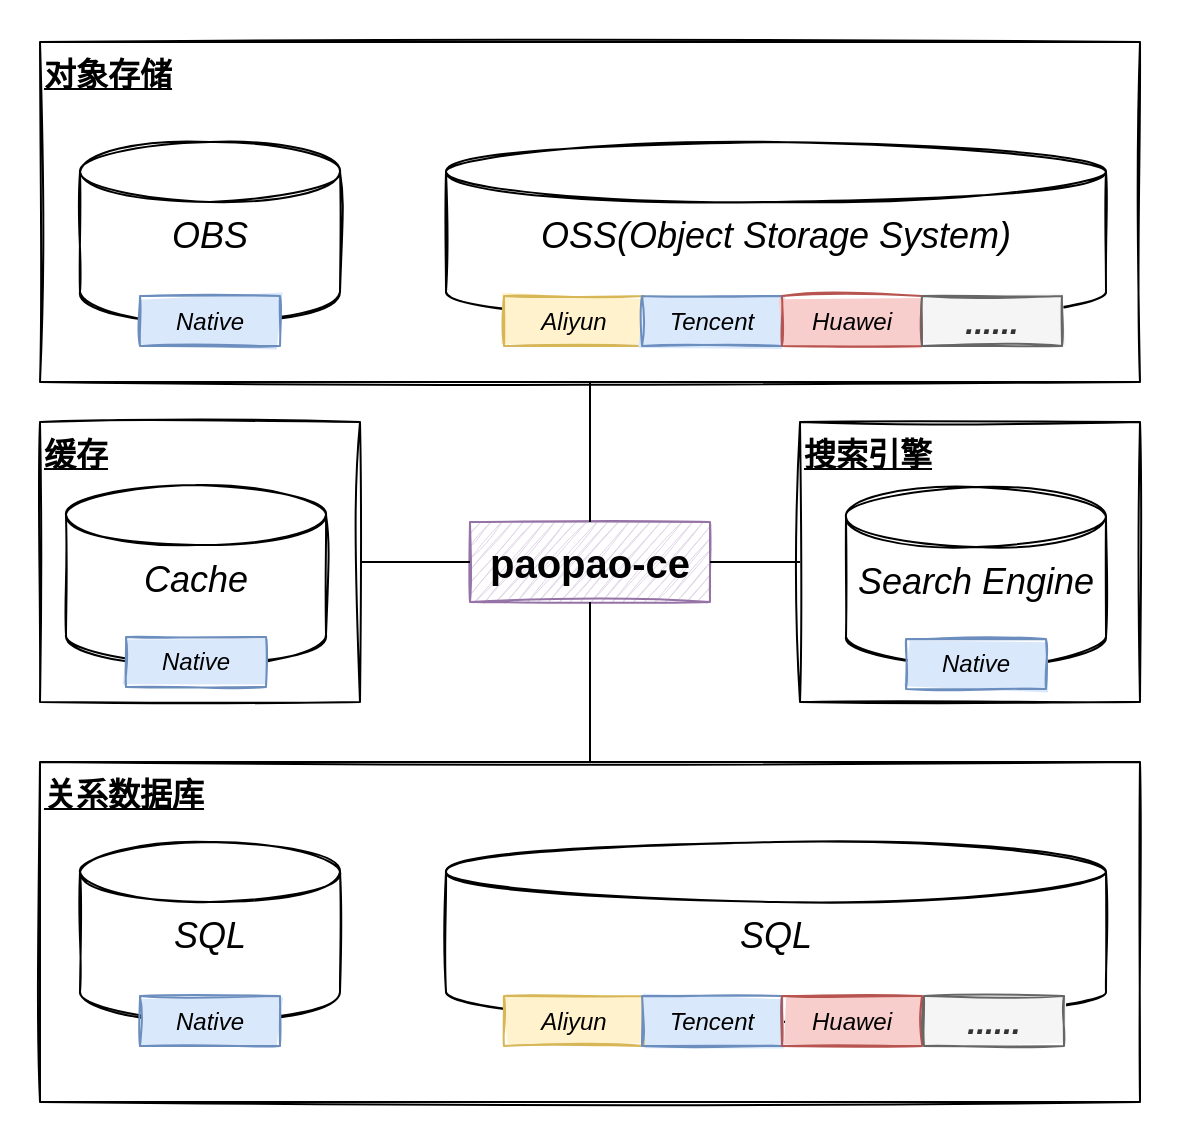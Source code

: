 <mxfile version="20.3.0" type="device"><diagram id="VpmZCMjdPAEy3pG4oY4d" name="Page-1"><mxGraphModel dx="1744" dy="934" grid="1" gridSize="10" guides="1" tooltips="1" connect="1" arrows="1" fold="1" page="1" pageScale="1" pageWidth="827" pageHeight="1169" math="0" shadow="0"><root><mxCell id="0"/><mxCell id="1" parent="0"/><mxCell id="RP3xw-KYOPYDX2LLDEwR-94" value="" style="rounded=0;whiteSpace=wrap;html=1;sketch=0;fillStyle=auto;fontSize=16;fillColor=none;strokeColor=none;" vertex="1" parent="1"><mxGeometry x="119" y="200" width="590" height="570" as="geometry"/></mxCell><mxCell id="RP3xw-KYOPYDX2LLDEwR-95" value="paopao-ce" style="rounded=0;whiteSpace=wrap;html=1;fontSize=20;fontStyle=1;sketch=1;fillColor=#e1d5e7;strokeColor=#9673a6;fillStyle=auto;" vertex="1" parent="1"><mxGeometry x="354" y="461" width="120" height="40" as="geometry"/></mxCell><mxCell id="RP3xw-KYOPYDX2LLDEwR-96" value="关系数据库" style="rounded=0;whiteSpace=wrap;html=1;sketch=1;fontSize=16;verticalAlign=top;fontStyle=5;align=left;" vertex="1" parent="1"><mxGeometry x="139" y="581" width="550" height="170" as="geometry"/></mxCell><mxCell id="RP3xw-KYOPYDX2LLDEwR-97" value="SQL" style="shape=cylinder3;whiteSpace=wrap;html=1;boundedLbl=1;backgroundOutline=1;size=15;fontSize=18;verticalAlign=top;sketch=1;fontStyle=2" vertex="1" parent="1"><mxGeometry x="159" y="621" width="130" height="90" as="geometry"/></mxCell><mxCell id="RP3xw-KYOPYDX2LLDEwR-98" value="Native" style="rounded=0;whiteSpace=wrap;html=1;fontSize=12;fontStyle=2;sketch=1;fillColor=#dae8fc;strokeColor=#6c8ebf;fillStyle=solid;" vertex="1" parent="1"><mxGeometry x="189" y="698" width="70" height="25" as="geometry"/></mxCell><mxCell id="RP3xw-KYOPYDX2LLDEwR-99" value="SQL" style="shape=cylinder3;whiteSpace=wrap;html=1;boundedLbl=1;backgroundOutline=1;size=15;fontSize=18;verticalAlign=top;sketch=1;fontStyle=2" vertex="1" parent="1"><mxGeometry x="342" y="621" width="330" height="90" as="geometry"/></mxCell><mxCell id="RP3xw-KYOPYDX2LLDEwR-100" value="Aliyun" style="rounded=0;whiteSpace=wrap;html=1;fontSize=12;fontStyle=2;sketch=1;fillColor=#fff2cc;strokeColor=#d6b656;fillStyle=solid;" vertex="1" parent="1"><mxGeometry x="371" y="698" width="70" height="25" as="geometry"/></mxCell><mxCell id="RP3xw-KYOPYDX2LLDEwR-101" value="Tencent" style="rounded=0;whiteSpace=wrap;html=1;fontSize=12;fontStyle=2;sketch=1;fillColor=#dae8fc;strokeColor=#6c8ebf;fillStyle=solid;" vertex="1" parent="1"><mxGeometry x="440" y="698" width="70" height="25" as="geometry"/></mxCell><mxCell id="RP3xw-KYOPYDX2LLDEwR-102" value="Huawei" style="rounded=0;whiteSpace=wrap;html=1;fontSize=12;fontStyle=2;sketch=1;fillColor=#f8cecc;strokeColor=#b85450;fillStyle=solid;" vertex="1" parent="1"><mxGeometry x="510" y="698" width="70" height="25" as="geometry"/></mxCell><mxCell id="RP3xw-KYOPYDX2LLDEwR-103" value="......" style="rounded=0;whiteSpace=wrap;html=1;fontSize=16;fontStyle=3;sketch=1;fillColor=#f5f5f5;fontColor=#333333;strokeColor=#666666;fillStyle=solid;verticalAlign=middle;" vertex="1" parent="1"><mxGeometry x="581" y="698" width="70" height="25" as="geometry"/></mxCell><mxCell id="RP3xw-KYOPYDX2LLDEwR-104" value="对象存储" style="rounded=0;whiteSpace=wrap;html=1;sketch=1;fontSize=16;verticalAlign=top;fontStyle=5;align=left;" vertex="1" parent="1"><mxGeometry x="139" y="221" width="550" height="170" as="geometry"/></mxCell><mxCell id="RP3xw-KYOPYDX2LLDEwR-105" value="OBS" style="shape=cylinder3;whiteSpace=wrap;html=1;boundedLbl=1;backgroundOutline=1;size=15;fontSize=18;verticalAlign=top;sketch=1;fontStyle=2" vertex="1" parent="1"><mxGeometry x="159" y="271" width="130" height="90" as="geometry"/></mxCell><mxCell id="RP3xw-KYOPYDX2LLDEwR-106" value="Native" style="rounded=0;whiteSpace=wrap;html=1;fontSize=12;fontStyle=2;sketch=1;fillColor=#dae8fc;strokeColor=#6c8ebf;fillStyle=solid;" vertex="1" parent="1"><mxGeometry x="189" y="348" width="70" height="25" as="geometry"/></mxCell><mxCell id="RP3xw-KYOPYDX2LLDEwR-107" value="OSS(Object Storage System)" style="shape=cylinder3;whiteSpace=wrap;html=1;boundedLbl=1;backgroundOutline=1;size=15;fontSize=18;verticalAlign=top;sketch=1;fontStyle=2" vertex="1" parent="1"><mxGeometry x="342" y="271" width="330" height="90" as="geometry"/></mxCell><mxCell id="RP3xw-KYOPYDX2LLDEwR-108" value="Aliyun" style="rounded=0;whiteSpace=wrap;html=1;fontSize=12;fontStyle=2;sketch=1;fillStyle=solid;fillColor=#fff2cc;strokeColor=#d6b656;" vertex="1" parent="1"><mxGeometry x="371" y="348" width="70" height="25" as="geometry"/></mxCell><mxCell id="RP3xw-KYOPYDX2LLDEwR-109" value="Tencent" style="rounded=0;whiteSpace=wrap;html=1;fontSize=12;fontStyle=2;sketch=1;fillColor=#dae8fc;strokeColor=#6c8ebf;fillStyle=solid;" vertex="1" parent="1"><mxGeometry x="440" y="348" width="70" height="25" as="geometry"/></mxCell><mxCell id="RP3xw-KYOPYDX2LLDEwR-110" value="Huawei" style="rounded=0;whiteSpace=wrap;html=1;fontSize=12;fontStyle=2;sketch=1;fillColor=#f8cecc;strokeColor=#b85450;fillStyle=solid;" vertex="1" parent="1"><mxGeometry x="510" y="348" width="70" height="25" as="geometry"/></mxCell><mxCell id="RP3xw-KYOPYDX2LLDEwR-111" value="......" style="rounded=0;whiteSpace=wrap;html=1;fontSize=16;fontStyle=3;sketch=1;verticalAlign=middle;fillColor=#f5f5f5;fontColor=#333333;strokeColor=#666666;fillStyle=solid;" vertex="1" parent="1"><mxGeometry x="580" y="348" width="70" height="25" as="geometry"/></mxCell><mxCell id="RP3xw-KYOPYDX2LLDEwR-112" value="搜索引擎" style="rounded=0;whiteSpace=wrap;html=1;sketch=1;fontSize=16;verticalAlign=top;fontStyle=5;align=left;" vertex="1" parent="1"><mxGeometry x="519" y="411" width="170" height="140" as="geometry"/></mxCell><mxCell id="RP3xw-KYOPYDX2LLDEwR-113" value="缓存" style="rounded=0;whiteSpace=wrap;html=1;sketch=1;fontSize=16;verticalAlign=top;fontStyle=5;align=left;" vertex="1" parent="1"><mxGeometry x="139" y="411" width="160" height="140" as="geometry"/></mxCell><mxCell id="RP3xw-KYOPYDX2LLDEwR-114" value="Search Engine" style="shape=cylinder3;whiteSpace=wrap;html=1;boundedLbl=1;backgroundOutline=1;size=15;fontSize=18;verticalAlign=top;sketch=1;fontStyle=2" vertex="1" parent="1"><mxGeometry x="542" y="443.5" width="130" height="90" as="geometry"/></mxCell><mxCell id="RP3xw-KYOPYDX2LLDEwR-115" value="Native" style="rounded=0;whiteSpace=wrap;html=1;fontSize=12;fontStyle=2;sketch=1;fillStyle=solid;fillColor=#dae8fc;strokeColor=#6c8ebf;" vertex="1" parent="1"><mxGeometry x="572" y="519.5" width="70" height="25" as="geometry"/></mxCell><mxCell id="RP3xw-KYOPYDX2LLDEwR-116" value="Cache" style="shape=cylinder3;whiteSpace=wrap;html=1;boundedLbl=1;backgroundOutline=1;size=15;fontSize=18;verticalAlign=top;sketch=1;fontStyle=2" vertex="1" parent="1"><mxGeometry x="152" y="442.5" width="130" height="90" as="geometry"/></mxCell><mxCell id="RP3xw-KYOPYDX2LLDEwR-117" value="Native" style="rounded=0;whiteSpace=wrap;html=1;fontSize=12;fontStyle=2;sketch=1;fillColor=#dae8fc;strokeColor=#6c8ebf;fillStyle=solid;" vertex="1" parent="1"><mxGeometry x="182" y="518.5" width="70" height="25" as="geometry"/></mxCell><mxCell id="RP3xw-KYOPYDX2LLDEwR-118" value="" style="endArrow=none;html=1;rounded=0;fontSize=20;entryX=0.5;entryY=1;entryDx=0;entryDy=0;exitX=0.5;exitY=0;exitDx=0;exitDy=0;" edge="1" parent="1" source="RP3xw-KYOPYDX2LLDEwR-95" target="RP3xw-KYOPYDX2LLDEwR-104"><mxGeometry width="50" height="50" relative="1" as="geometry"><mxPoint x="439" y="661" as="sourcePoint"/><mxPoint x="489" y="611" as="targetPoint"/></mxGeometry></mxCell><mxCell id="RP3xw-KYOPYDX2LLDEwR-119" value="" style="endArrow=none;html=1;rounded=0;fontSize=20;entryX=0.5;entryY=1;entryDx=0;entryDy=0;exitX=0.5;exitY=0;exitDx=0;exitDy=0;" edge="1" parent="1" source="RP3xw-KYOPYDX2LLDEwR-96" target="RP3xw-KYOPYDX2LLDEwR-95"><mxGeometry width="50" height="50" relative="1" as="geometry"><mxPoint x="439" y="661" as="sourcePoint"/><mxPoint x="489" y="611" as="targetPoint"/></mxGeometry></mxCell><mxCell id="RP3xw-KYOPYDX2LLDEwR-120" value="" style="endArrow=none;html=1;rounded=0;fontSize=20;exitX=1;exitY=0.5;exitDx=0;exitDy=0;entryX=0;entryY=0.5;entryDx=0;entryDy=0;" edge="1" parent="1" source="RP3xw-KYOPYDX2LLDEwR-113" target="RP3xw-KYOPYDX2LLDEwR-95"><mxGeometry width="50" height="50" relative="1" as="geometry"><mxPoint x="439" y="661" as="sourcePoint"/><mxPoint x="489" y="611" as="targetPoint"/></mxGeometry></mxCell><mxCell id="RP3xw-KYOPYDX2LLDEwR-121" value="" style="endArrow=none;html=1;rounded=0;fontSize=20;entryX=0;entryY=0.5;entryDx=0;entryDy=0;exitX=1;exitY=0.5;exitDx=0;exitDy=0;" edge="1" parent="1" source="RP3xw-KYOPYDX2LLDEwR-95" target="RP3xw-KYOPYDX2LLDEwR-112"><mxGeometry width="50" height="50" relative="1" as="geometry"><mxPoint x="439" y="661" as="sourcePoint"/><mxPoint x="489" y="611" as="targetPoint"/></mxGeometry></mxCell></root></mxGraphModel></diagram></mxfile>